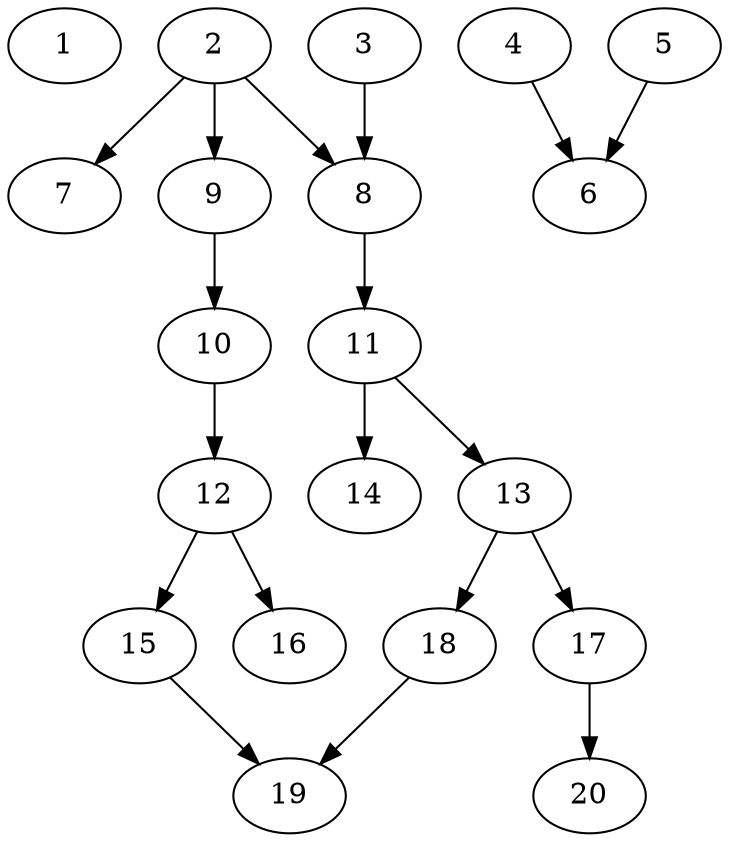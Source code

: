 // DAG automatically generated by daggen at Sat Jul 27 15:37:47 2019
// ./daggen --dot -n 20 --ccr 0.3 --fat 0.5 --regular 0.5 --density 0.4 --mindata 5242880 --maxdata 52428800 
digraph G {
  1 [size="86831787", alpha="0.04", expect_size="26049536"] 
  2 [size="111977813", alpha="0.10", expect_size="33593344"] 
  2 -> 7 [size ="33593344"]
  2 -> 8 [size ="33593344"]
  2 -> 9 [size ="33593344"]
  3 [size="48814080", alpha="0.14", expect_size="14644224"] 
  3 -> 8 [size ="14644224"]
  4 [size="173919573", alpha="0.19", expect_size="52175872"] 
  4 -> 6 [size ="52175872"]
  5 [size="26880000", alpha="0.12", expect_size="8064000"] 
  5 -> 6 [size ="8064000"]
  6 [size="34461013", alpha="0.14", expect_size="10338304"] 
  7 [size="116609707", alpha="0.13", expect_size="34982912"] 
  8 [size="126897493", alpha="0.06", expect_size="38069248"] 
  8 -> 11 [size ="38069248"]
  9 [size="74397013", alpha="0.18", expect_size="22319104"] 
  9 -> 10 [size ="22319104"]
  10 [size="103536640", alpha="0.09", expect_size="31060992"] 
  10 -> 12 [size ="31060992"]
  11 [size="134089387", alpha="0.05", expect_size="40226816"] 
  11 -> 13 [size ="40226816"]
  11 -> 14 [size ="40226816"]
  12 [size="162819413", alpha="0.14", expect_size="48845824"] 
  12 -> 15 [size ="48845824"]
  12 -> 16 [size ="48845824"]
  13 [size="80728747", alpha="0.15", expect_size="24218624"] 
  13 -> 17 [size ="24218624"]
  13 -> 18 [size ="24218624"]
  14 [size="35560107", alpha="0.10", expect_size="10668032"] 
  15 [size="28607147", alpha="0.07", expect_size="8582144"] 
  15 -> 19 [size ="8582144"]
  16 [size="120036693", alpha="0.03", expect_size="36011008"] 
  17 [size="71342080", alpha="0.19", expect_size="21402624"] 
  17 -> 20 [size ="21402624"]
  18 [size="170123947", alpha="0.02", expect_size="51037184"] 
  18 -> 19 [size ="51037184"]
  19 [size="63078400", alpha="0.04", expect_size="18923520"] 
  20 [size="49210027", alpha="0.11", expect_size="14763008"] 
}

